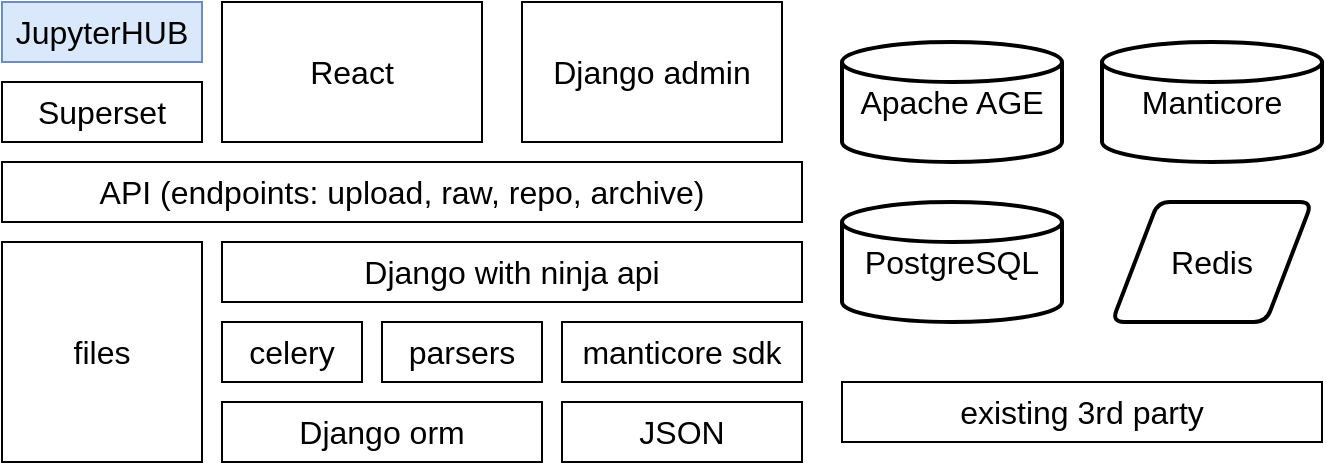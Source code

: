 <mxfile scale="1" border="0" disableSvgWarning="true">
    <diagram name="Page-1" id="Z0f1hleD9ibjwIztTprP">
        <mxGraphModel dx="2185" dy="1179" grid="1" gridSize="10" guides="1" tooltips="1" connect="1" arrows="1" fold="1" page="1" pageScale="1" pageWidth="827" pageHeight="1169" math="0" shadow="0">
            <root>
                <mxCell id="0"/>
                <mxCell id="1" parent="0"/>
                <mxCell id="ZglaTu_Lin9Fp8b_h4Ue-1" value="&lt;font style=&quot;font-size: 16px;&quot;&gt;JupyterHUB&lt;/font&gt;" style="rounded=0;whiteSpace=wrap;html=1;fillColor=#dae8fc;strokeColor=#6c8ebf;" parent="1" vertex="1">
                    <mxGeometry x="40" y="120" width="100" height="30" as="geometry"/>
                </mxCell>
                <mxCell id="ZglaTu_Lin9Fp8b_h4Ue-2" value="&lt;font style=&quot;font-size: 16px;&quot;&gt;Superset&lt;/font&gt;" style="rounded=0;whiteSpace=wrap;html=1;" parent="1" vertex="1">
                    <mxGeometry x="40" y="160" width="100" height="30" as="geometry"/>
                </mxCell>
                <mxCell id="ZglaTu_Lin9Fp8b_h4Ue-6" value="&lt;font style=&quot;font-size: 16px;&quot;&gt;React&lt;/font&gt;" style="rounded=0;whiteSpace=wrap;html=1;" parent="1" vertex="1">
                    <mxGeometry x="150" y="120" width="130" height="70" as="geometry"/>
                </mxCell>
                <mxCell id="ZglaTu_Lin9Fp8b_h4Ue-8" value="&lt;font style=&quot;font-size: 16px;&quot;&gt;API (endpoints: upload, raw, repo, archive)&lt;/font&gt;" style="rounded=0;whiteSpace=wrap;html=1;" parent="1" vertex="1">
                    <mxGeometry x="40" y="200" width="400" height="30" as="geometry"/>
                </mxCell>
                <mxCell id="ZglaTu_Lin9Fp8b_h4Ue-9" value="&lt;font style=&quot;font-size: 16px;&quot;&gt;files&lt;/font&gt;" style="rounded=0;whiteSpace=wrap;html=1;" parent="1" vertex="1">
                    <mxGeometry x="40" y="240" width="100" height="110" as="geometry"/>
                </mxCell>
                <mxCell id="ZglaTu_Lin9Fp8b_h4Ue-10" value="&lt;font style=&quot;font-size: 16px;&quot;&gt;Django with ninja api&lt;/font&gt;" style="rounded=0;whiteSpace=wrap;html=1;" parent="1" vertex="1">
                    <mxGeometry x="150" y="240" width="290" height="30" as="geometry"/>
                </mxCell>
                <mxCell id="ZglaTu_Lin9Fp8b_h4Ue-11" value="&lt;font style=&quot;font-size: 16px;&quot;&gt;celery&lt;/font&gt;" style="rounded=0;whiteSpace=wrap;html=1;" parent="1" vertex="1">
                    <mxGeometry x="150" y="280" width="70" height="30" as="geometry"/>
                </mxCell>
                <mxCell id="ZglaTu_Lin9Fp8b_h4Ue-13" value="&lt;font style=&quot;font-size: 16px;&quot;&gt;Django orm&lt;/font&gt;" style="rounded=0;whiteSpace=wrap;html=1;" parent="1" vertex="1">
                    <mxGeometry x="150" y="320" width="160" height="30" as="geometry"/>
                </mxCell>
                <mxCell id="ZglaTu_Lin9Fp8b_h4Ue-14" value="&lt;font style=&quot;font-size: 16px;&quot;&gt;parsers&lt;/font&gt;" style="rounded=0;whiteSpace=wrap;html=1;" parent="1" vertex="1">
                    <mxGeometry x="230" y="280" width="80" height="30" as="geometry"/>
                </mxCell>
                <mxCell id="ZglaTu_Lin9Fp8b_h4Ue-15" value="&lt;span style=&quot;font-size: 16px;&quot;&gt;manticore sdk&lt;/span&gt;" style="rounded=0;whiteSpace=wrap;html=1;" parent="1" vertex="1">
                    <mxGeometry x="320" y="280" width="120" height="30" as="geometry"/>
                </mxCell>
                <mxCell id="ZglaTu_Lin9Fp8b_h4Ue-16" value="&lt;font style=&quot;font-size: 16px;&quot;&gt;JSON&lt;/font&gt;" style="rounded=0;whiteSpace=wrap;html=1;" parent="1" vertex="1">
                    <mxGeometry x="320" y="320" width="120" height="30" as="geometry"/>
                </mxCell>
                <mxCell id="ZglaTu_Lin9Fp8b_h4Ue-17" value="&lt;font style=&quot;font-size: 16px;&quot;&gt;Apache AGE&lt;/font&gt;" style="strokeWidth=2;html=1;shape=mxgraph.flowchart.database;whiteSpace=wrap;" parent="1" vertex="1">
                    <mxGeometry x="460" y="140" width="110" height="60" as="geometry"/>
                </mxCell>
                <mxCell id="ZglaTu_Lin9Fp8b_h4Ue-18" value="&lt;font style=&quot;font-size: 16px;&quot;&gt;PostgreSQL&lt;/font&gt;" style="strokeWidth=2;html=1;shape=mxgraph.flowchart.database;whiteSpace=wrap;" parent="1" vertex="1">
                    <mxGeometry x="460" y="220" width="110" height="60" as="geometry"/>
                </mxCell>
                <mxCell id="ZglaTu_Lin9Fp8b_h4Ue-19" value="&lt;font style=&quot;font-size: 16px;&quot;&gt;Manticore&lt;/font&gt;" style="strokeWidth=2;html=1;shape=mxgraph.flowchart.database;whiteSpace=wrap;" parent="1" vertex="1">
                    <mxGeometry x="590" y="140" width="110" height="60" as="geometry"/>
                </mxCell>
                <mxCell id="ZglaTu_Lin9Fp8b_h4Ue-20" value="&lt;span style=&quot;font-size: 16px;&quot;&gt;Redis&lt;/span&gt;" style="shape=parallelogram;html=1;strokeWidth=2;perimeter=parallelogramPerimeter;whiteSpace=wrap;rounded=1;arcSize=12;size=0.23;" parent="1" vertex="1">
                    <mxGeometry x="595" y="220" width="100" height="60" as="geometry"/>
                </mxCell>
                <mxCell id="ZglaTu_Lin9Fp8b_h4Ue-21" value="&lt;font style=&quot;font-size: 16px;&quot;&gt;existing 3rd party&lt;/font&gt;" style="rounded=0;whiteSpace=wrap;html=1;" parent="1" vertex="1">
                    <mxGeometry x="460" y="310" width="240" height="30" as="geometry"/>
                </mxCell>
                <mxCell id="3" value="&lt;font style=&quot;font-size: 16px;&quot;&gt;Django admin&lt;/font&gt;" style="rounded=0;whiteSpace=wrap;html=1;" parent="1" vertex="1">
                    <mxGeometry x="300" y="120" width="130" height="70" as="geometry"/>
                </mxCell>
            </root>
        </mxGraphModel>
    </diagram>
</mxfile>